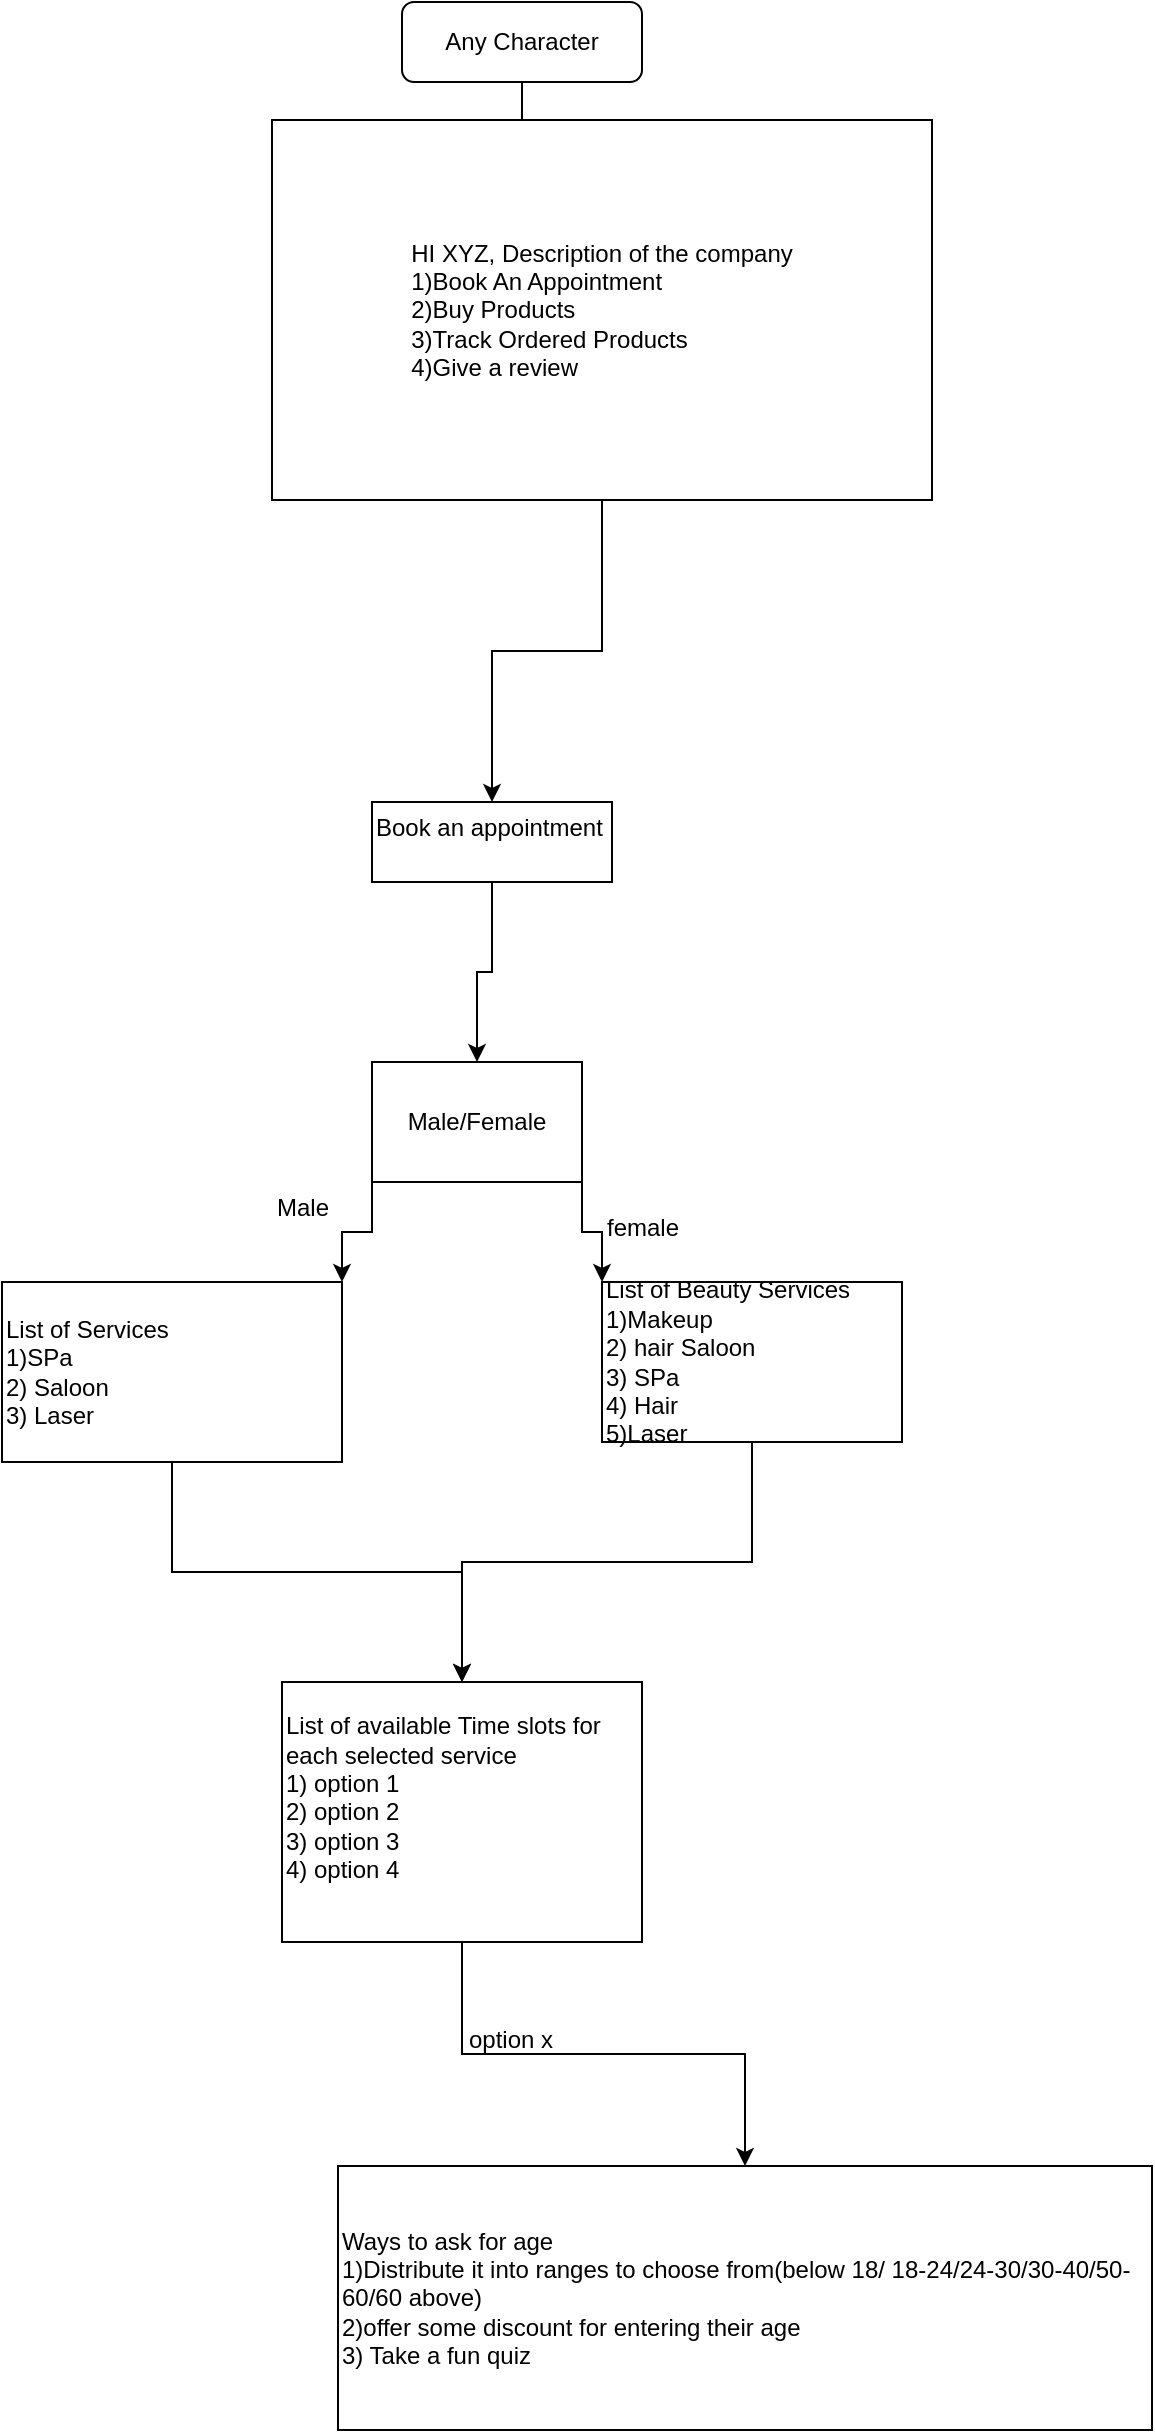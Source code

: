 <mxfile version="24.4.13" type="github">
  <diagram id="C5RBs43oDa-KdzZeNtuy" name="Page-1">
    <mxGraphModel dx="1167" dy="627" grid="1" gridSize="11" guides="1" tooltips="1" connect="1" arrows="1" fold="1" page="1" pageScale="1" pageWidth="1000000" pageHeight="1000000" math="0" shadow="0">
      <root>
        <object label="" id="WIyWlLk6GJQsqaUBKTNV-0">
          <mxCell />
        </object>
        <mxCell id="WIyWlLk6GJQsqaUBKTNV-1" parent="WIyWlLk6GJQsqaUBKTNV-0" />
        <mxCell id="goA6_nATmUGTu8SSH0JJ-3" value="" style="edgeStyle=orthogonalEdgeStyle;rounded=0;orthogonalLoop=1;jettySize=auto;html=1;" edge="1" parent="WIyWlLk6GJQsqaUBKTNV-1" source="WIyWlLk6GJQsqaUBKTNV-3" target="goA6_nATmUGTu8SSH0JJ-1">
          <mxGeometry relative="1" as="geometry" />
        </mxCell>
        <mxCell id="WIyWlLk6GJQsqaUBKTNV-3" value="Any Character" style="rounded=1;whiteSpace=wrap;html=1;fontSize=12;glass=0;strokeWidth=1;shadow=0;" parent="WIyWlLk6GJQsqaUBKTNV-1" vertex="1">
          <mxGeometry x="340" y="40" width="120" height="40" as="geometry" />
        </mxCell>
        <mxCell id="goA6_nATmUGTu8SSH0JJ-18" value="" style="edgeStyle=orthogonalEdgeStyle;rounded=0;orthogonalLoop=1;jettySize=auto;html=1;" edge="1" parent="WIyWlLk6GJQsqaUBKTNV-1" source="goA6_nATmUGTu8SSH0JJ-1" target="goA6_nATmUGTu8SSH0JJ-5">
          <mxGeometry relative="1" as="geometry" />
        </mxCell>
        <mxCell id="goA6_nATmUGTu8SSH0JJ-1" value="&lt;div style=&quot;text-align: left;&quot;&gt;&lt;span style=&quot;background-color: initial;&quot;&gt;HI XYZ, Description of the company&lt;/span&gt;&lt;/div&gt;&lt;div style=&quot;text-align: left;&quot;&gt;1)Book An Appointment&lt;/div&gt;&lt;div style=&quot;text-align: left;&quot;&gt;2)Buy Products&amp;nbsp; &amp;nbsp; &amp;nbsp; &amp;nbsp; &amp;nbsp; &amp;nbsp; &amp;nbsp;&lt;/div&gt;&lt;div style=&quot;text-align: left;&quot;&gt;3)Track Ordered Products&lt;/div&gt;&lt;div style=&quot;text-align: left;&quot;&gt;4)Give a review&lt;/div&gt;" style="rounded=0;whiteSpace=wrap;html=1;" vertex="1" parent="WIyWlLk6GJQsqaUBKTNV-1">
          <mxGeometry x="275" y="99" width="330" height="190" as="geometry" />
        </mxCell>
        <mxCell id="goA6_nATmUGTu8SSH0JJ-7" style="edgeStyle=orthogonalEdgeStyle;rounded=0;orthogonalLoop=1;jettySize=auto;html=1;entryX=0.5;entryY=0;entryDx=0;entryDy=0;" edge="1" parent="WIyWlLk6GJQsqaUBKTNV-1" source="goA6_nATmUGTu8SSH0JJ-5" target="goA6_nATmUGTu8SSH0JJ-6">
          <mxGeometry relative="1" as="geometry" />
        </mxCell>
        <mxCell id="goA6_nATmUGTu8SSH0JJ-5" value="Book an appointment&lt;div&gt;&lt;br&gt;&lt;/div&gt;" style="rounded=0;whiteSpace=wrap;html=1;align=left;" vertex="1" parent="WIyWlLk6GJQsqaUBKTNV-1">
          <mxGeometry x="325" y="440" width="120" height="40" as="geometry" />
        </mxCell>
        <mxCell id="goA6_nATmUGTu8SSH0JJ-10" style="edgeStyle=orthogonalEdgeStyle;rounded=0;orthogonalLoop=1;jettySize=auto;html=1;exitX=0;exitY=1;exitDx=0;exitDy=0;entryX=1;entryY=0;entryDx=0;entryDy=0;" edge="1" parent="WIyWlLk6GJQsqaUBKTNV-1" source="goA6_nATmUGTu8SSH0JJ-6" target="goA6_nATmUGTu8SSH0JJ-8">
          <mxGeometry relative="1" as="geometry" />
        </mxCell>
        <mxCell id="goA6_nATmUGTu8SSH0JJ-11" style="edgeStyle=orthogonalEdgeStyle;rounded=0;orthogonalLoop=1;jettySize=auto;html=1;exitX=1;exitY=1;exitDx=0;exitDy=0;entryX=0;entryY=0;entryDx=0;entryDy=0;" edge="1" parent="WIyWlLk6GJQsqaUBKTNV-1" source="goA6_nATmUGTu8SSH0JJ-6" target="goA6_nATmUGTu8SSH0JJ-9">
          <mxGeometry relative="1" as="geometry" />
        </mxCell>
        <mxCell id="goA6_nATmUGTu8SSH0JJ-6" value="Male/Female" style="rounded=0;whiteSpace=wrap;html=1;" vertex="1" parent="WIyWlLk6GJQsqaUBKTNV-1">
          <mxGeometry x="325" y="570" width="105" height="60" as="geometry" />
        </mxCell>
        <mxCell id="goA6_nATmUGTu8SSH0JJ-15" style="edgeStyle=orthogonalEdgeStyle;rounded=0;orthogonalLoop=1;jettySize=auto;html=1;exitX=0.5;exitY=1;exitDx=0;exitDy=0;" edge="1" parent="WIyWlLk6GJQsqaUBKTNV-1" source="goA6_nATmUGTu8SSH0JJ-8" target="goA6_nATmUGTu8SSH0JJ-14">
          <mxGeometry relative="1" as="geometry" />
        </mxCell>
        <mxCell id="goA6_nATmUGTu8SSH0JJ-8" value="List of Services&lt;div&gt;1)SPa&lt;/div&gt;&lt;div&gt;2) Saloon&lt;/div&gt;&lt;div&gt;3) Laser&lt;/div&gt;" style="rounded=0;whiteSpace=wrap;html=1;direction=east;align=left;" vertex="1" parent="WIyWlLk6GJQsqaUBKTNV-1">
          <mxGeometry x="140" y="680" width="170" height="90" as="geometry" />
        </mxCell>
        <mxCell id="goA6_nATmUGTu8SSH0JJ-16" style="edgeStyle=orthogonalEdgeStyle;rounded=0;orthogonalLoop=1;jettySize=auto;html=1;" edge="1" parent="WIyWlLk6GJQsqaUBKTNV-1" source="goA6_nATmUGTu8SSH0JJ-9" target="goA6_nATmUGTu8SSH0JJ-14">
          <mxGeometry relative="1" as="geometry" />
        </mxCell>
        <mxCell id="goA6_nATmUGTu8SSH0JJ-9" value="List of Beauty Services&lt;div&gt;1)Makeup&lt;/div&gt;&lt;div&gt;2) hair Saloon&lt;/div&gt;&lt;div&gt;3) SPa&lt;/div&gt;&lt;div&gt;4) Hair&lt;/div&gt;&lt;div&gt;5)Laser&lt;/div&gt;" style="rounded=0;whiteSpace=wrap;html=1;align=left;" vertex="1" parent="WIyWlLk6GJQsqaUBKTNV-1">
          <mxGeometry x="440" y="680" width="150" height="80" as="geometry" />
        </mxCell>
        <mxCell id="goA6_nATmUGTu8SSH0JJ-12" value="Male" style="text;html=1;align=center;verticalAlign=middle;resizable=0;points=[];autosize=1;strokeColor=none;fillColor=none;" vertex="1" parent="WIyWlLk6GJQsqaUBKTNV-1">
          <mxGeometry x="265" y="628" width="50" height="30" as="geometry" />
        </mxCell>
        <mxCell id="goA6_nATmUGTu8SSH0JJ-13" value="female" style="text;html=1;align=center;verticalAlign=middle;resizable=0;points=[];autosize=1;strokeColor=none;fillColor=none;" vertex="1" parent="WIyWlLk6GJQsqaUBKTNV-1">
          <mxGeometry x="430" y="638" width="60" height="30" as="geometry" />
        </mxCell>
        <mxCell id="goA6_nATmUGTu8SSH0JJ-20" value="" style="edgeStyle=orthogonalEdgeStyle;rounded=0;orthogonalLoop=1;jettySize=auto;html=1;" edge="1" parent="WIyWlLk6GJQsqaUBKTNV-1" source="goA6_nATmUGTu8SSH0JJ-14" target="goA6_nATmUGTu8SSH0JJ-19">
          <mxGeometry relative="1" as="geometry" />
        </mxCell>
        <mxCell id="goA6_nATmUGTu8SSH0JJ-14" value="List of available Time slots for each selected service&lt;div&gt;1) option 1&lt;/div&gt;&lt;div&gt;2) option 2&lt;/div&gt;&lt;div&gt;3) option 3&lt;/div&gt;&lt;div&gt;4) option 4&lt;/div&gt;&lt;div&gt;&lt;br&gt;&lt;/div&gt;" style="rounded=0;whiteSpace=wrap;html=1;align=left;" vertex="1" parent="WIyWlLk6GJQsqaUBKTNV-1">
          <mxGeometry x="280" y="880" width="180" height="130" as="geometry" />
        </mxCell>
        <mxCell id="goA6_nATmUGTu8SSH0JJ-19" value="Ways to ask for age&lt;div&gt;1)Distribute it into ranges to choose from(below 18/ 18-24/24-30/30-40/50-60/60 above)&lt;/div&gt;&lt;div&gt;2)offer some discount for entering their age&lt;/div&gt;&lt;div&gt;3) Take a fun quiz&lt;/div&gt;" style="rounded=0;whiteSpace=wrap;html=1;align=left;" vertex="1" parent="WIyWlLk6GJQsqaUBKTNV-1">
          <mxGeometry x="308" y="1122" width="407" height="132" as="geometry" />
        </mxCell>
        <mxCell id="goA6_nATmUGTu8SSH0JJ-21" value="option x" style="text;html=1;align=center;verticalAlign=middle;resizable=0;points=[];autosize=1;strokeColor=none;fillColor=none;" vertex="1" parent="WIyWlLk6GJQsqaUBKTNV-1">
          <mxGeometry x="361" y="1042" width="66" height="33" as="geometry" />
        </mxCell>
      </root>
    </mxGraphModel>
  </diagram>
</mxfile>
